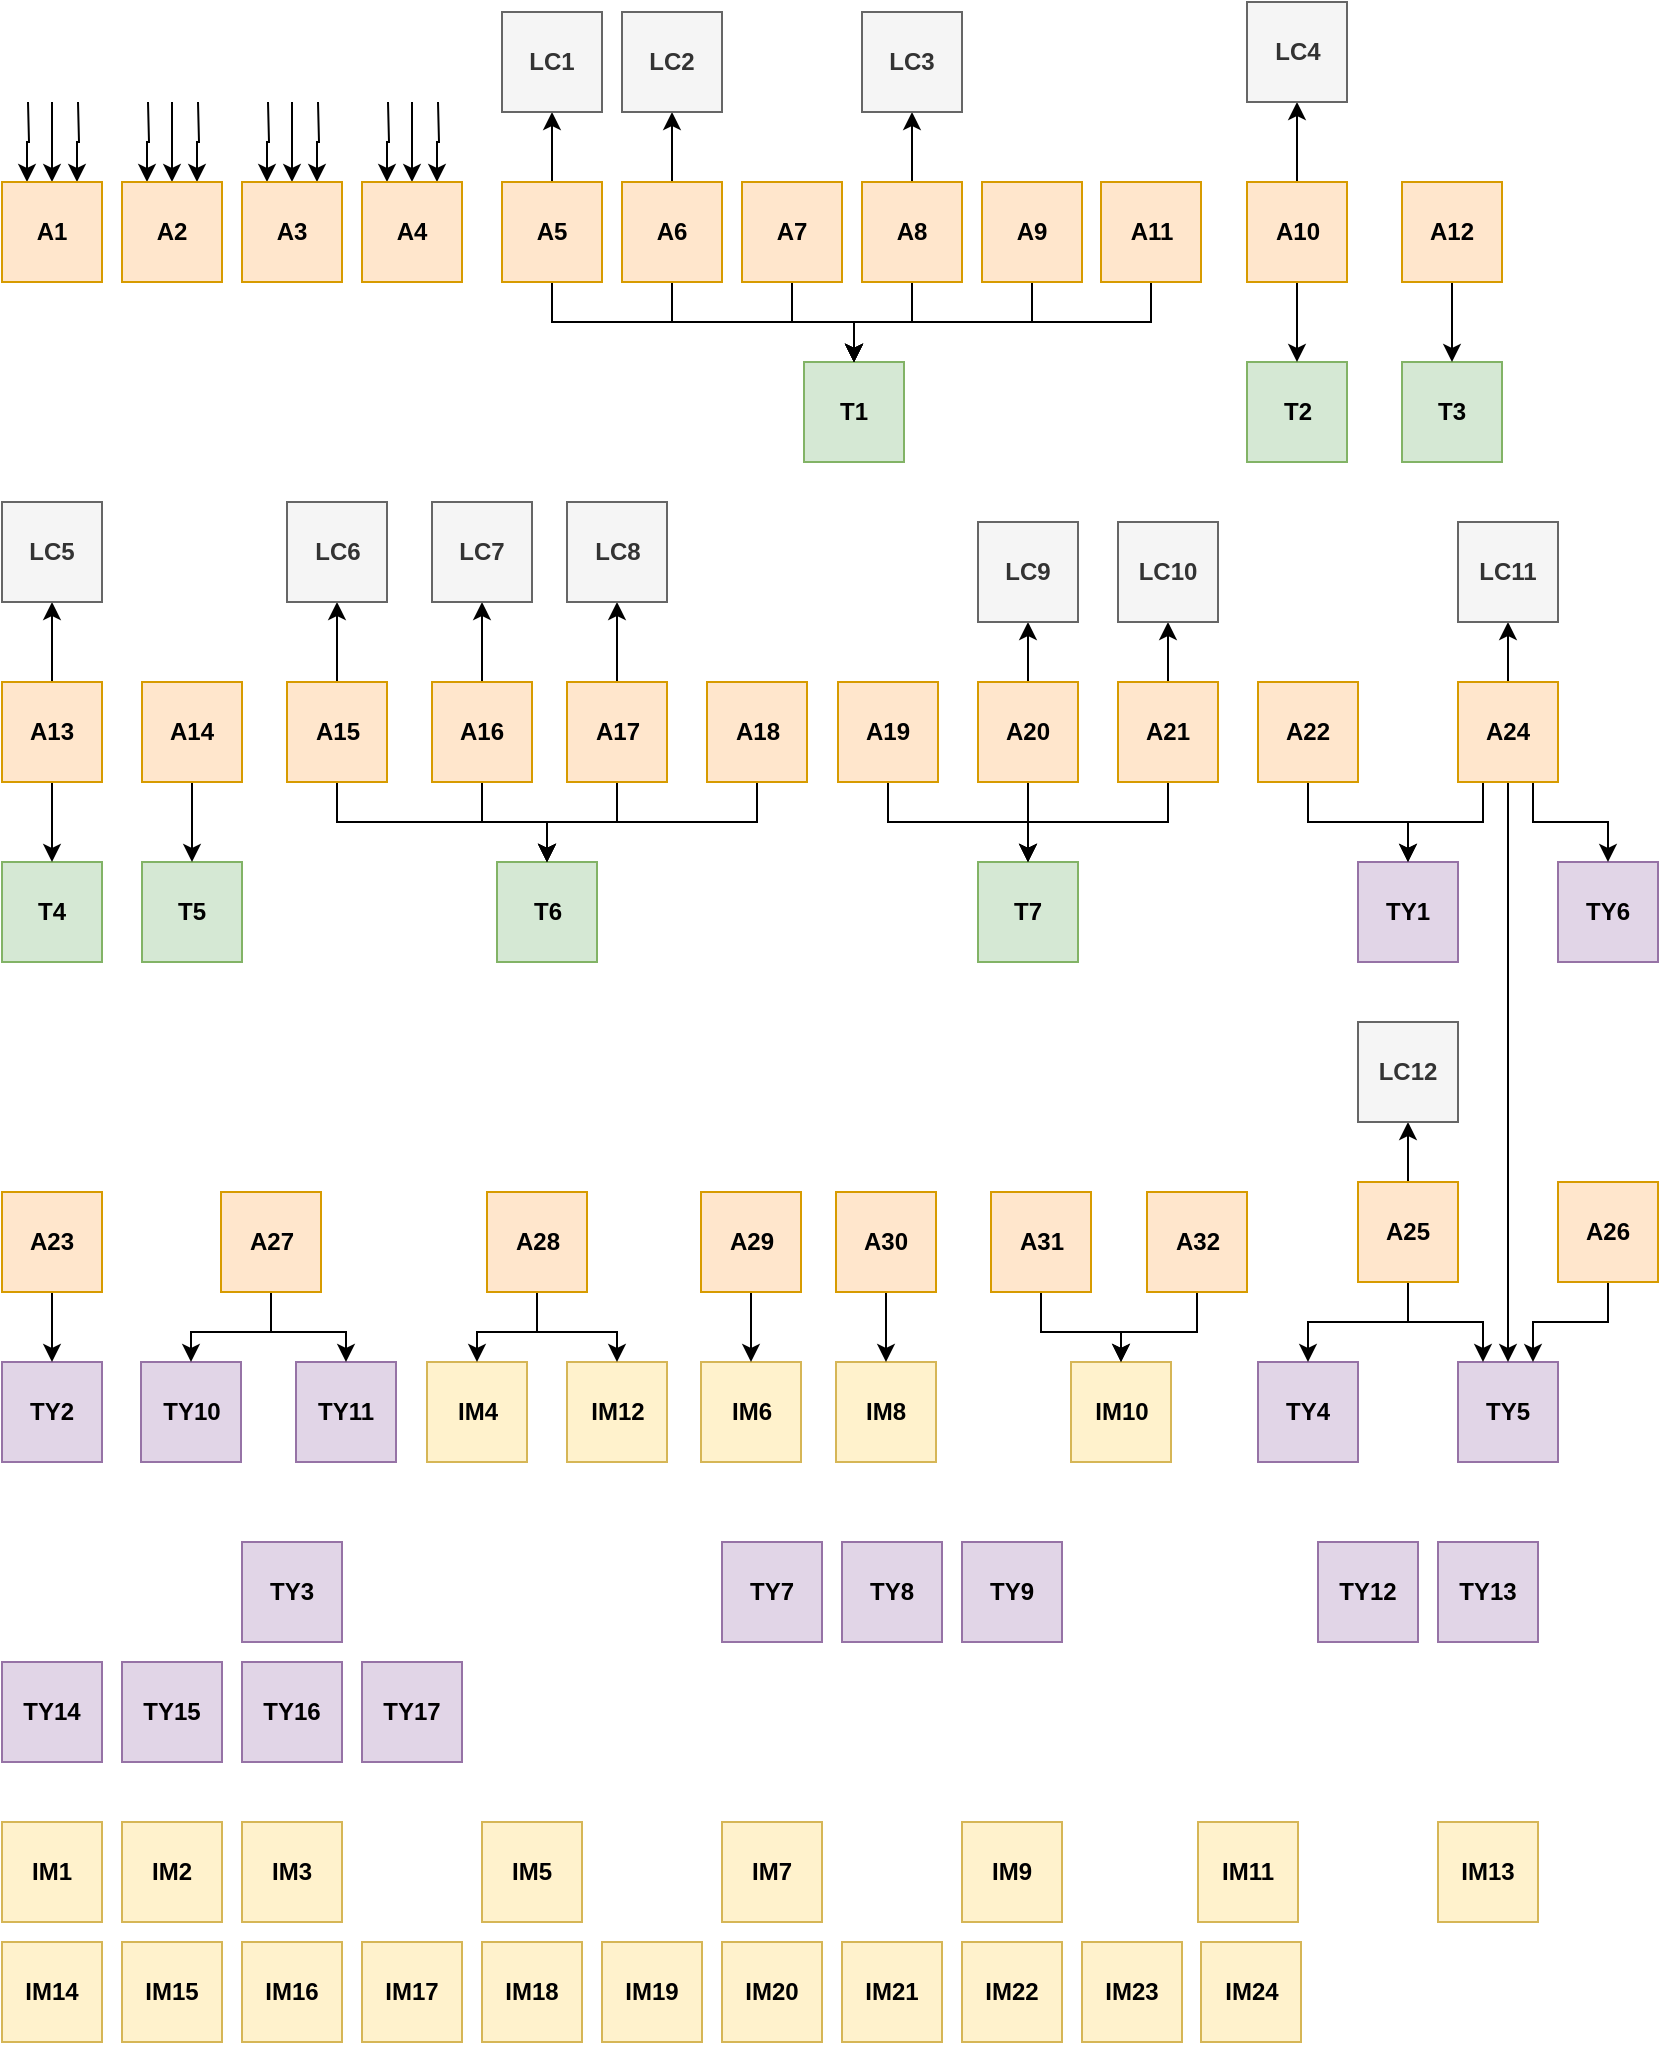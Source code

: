 <mxfile version="21.1.2" type="device">
  <diagram id="5urPLMQb_V5D_lJRH4lH" name="Page-1">
    <mxGraphModel dx="2074" dy="1274" grid="1" gridSize="10" guides="1" tooltips="1" connect="1" arrows="1" fold="1" page="1" pageScale="1" pageWidth="850" pageHeight="1100" math="0" shadow="0">
      <root>
        <mxCell id="0" />
        <mxCell id="1" parent="0" />
        <mxCell id="iH-Qjy_dWgZsUewNH3ee-1" value="&lt;b&gt;TY13&lt;/b&gt;" style="whiteSpace=wrap;html=1;aspect=fixed;fillColor=#e1d5e7;strokeColor=#9673a6;" parent="1" vertex="1">
          <mxGeometry x="728" y="780" width="50" height="50" as="geometry" />
        </mxCell>
        <mxCell id="iH-Qjy_dWgZsUewNH3ee-2" value="&lt;b&gt;TY12&lt;/b&gt;" style="whiteSpace=wrap;html=1;aspect=fixed;fillColor=#e1d5e7;strokeColor=#9673a6;" parent="1" vertex="1">
          <mxGeometry x="668" y="780" width="50" height="50" as="geometry" />
        </mxCell>
        <mxCell id="iH-Qjy_dWgZsUewNH3ee-3" value="&lt;b&gt;TY11&lt;/b&gt;" style="whiteSpace=wrap;html=1;aspect=fixed;fillColor=#e1d5e7;strokeColor=#9673a6;" parent="1" vertex="1">
          <mxGeometry x="157" y="690" width="50" height="50" as="geometry" />
        </mxCell>
        <mxCell id="iH-Qjy_dWgZsUewNH3ee-4" value="&lt;b&gt;TY10&lt;/b&gt;" style="whiteSpace=wrap;html=1;aspect=fixed;fillColor=#e1d5e7;strokeColor=#9673a6;" parent="1" vertex="1">
          <mxGeometry x="79.5" y="690" width="50" height="50" as="geometry" />
        </mxCell>
        <mxCell id="iH-Qjy_dWgZsUewNH3ee-5" value="&lt;b&gt;TY9&lt;/b&gt;" style="whiteSpace=wrap;html=1;aspect=fixed;fillColor=#e1d5e7;strokeColor=#9673a6;" parent="1" vertex="1">
          <mxGeometry x="490" y="780" width="50" height="50" as="geometry" />
        </mxCell>
        <mxCell id="iH-Qjy_dWgZsUewNH3ee-6" value="&lt;b&gt;TY8&lt;/b&gt;" style="whiteSpace=wrap;html=1;aspect=fixed;fillColor=#e1d5e7;strokeColor=#9673a6;" parent="1" vertex="1">
          <mxGeometry x="430" y="780" width="50" height="50" as="geometry" />
        </mxCell>
        <mxCell id="iH-Qjy_dWgZsUewNH3ee-7" value="&lt;b&gt;TY7&lt;/b&gt;" style="whiteSpace=wrap;html=1;aspect=fixed;fillColor=#e1d5e7;strokeColor=#9673a6;" parent="1" vertex="1">
          <mxGeometry x="370" y="780" width="50" height="50" as="geometry" />
        </mxCell>
        <mxCell id="iH-Qjy_dWgZsUewNH3ee-8" value="&lt;b&gt;TY6&lt;/b&gt;" style="whiteSpace=wrap;html=1;aspect=fixed;fillColor=#e1d5e7;strokeColor=#9673a6;" parent="1" vertex="1">
          <mxGeometry x="788" y="440" width="50" height="50" as="geometry" />
        </mxCell>
        <mxCell id="iH-Qjy_dWgZsUewNH3ee-9" value="&lt;b&gt;TY5&lt;/b&gt;" style="whiteSpace=wrap;html=1;aspect=fixed;fillColor=#e1d5e7;strokeColor=#9673a6;" parent="1" vertex="1">
          <mxGeometry x="738" y="690" width="50" height="50" as="geometry" />
        </mxCell>
        <mxCell id="iH-Qjy_dWgZsUewNH3ee-10" value="&lt;b&gt;TY4&lt;/b&gt;" style="whiteSpace=wrap;html=1;aspect=fixed;fillColor=#e1d5e7;strokeColor=#9673a6;" parent="1" vertex="1">
          <mxGeometry x="638" y="690" width="50" height="50" as="geometry" />
        </mxCell>
        <mxCell id="iH-Qjy_dWgZsUewNH3ee-11" value="&lt;b&gt;TY3&lt;/b&gt;" style="whiteSpace=wrap;html=1;aspect=fixed;fillColor=#e1d5e7;strokeColor=#9673a6;" parent="1" vertex="1">
          <mxGeometry x="130" y="780" width="50" height="50" as="geometry" />
        </mxCell>
        <mxCell id="iH-Qjy_dWgZsUewNH3ee-12" value="&lt;b&gt;TY2&lt;/b&gt;" style="whiteSpace=wrap;html=1;aspect=fixed;fillColor=#e1d5e7;strokeColor=#9673a6;" parent="1" vertex="1">
          <mxGeometry x="10" y="690" width="50" height="50" as="geometry" />
        </mxCell>
        <mxCell id="iH-Qjy_dWgZsUewNH3ee-13" value="&lt;b&gt;TY1&lt;/b&gt;" style="whiteSpace=wrap;html=1;aspect=fixed;fillColor=#e1d5e7;strokeColor=#9673a6;" parent="1" vertex="1">
          <mxGeometry x="688" y="440" width="50" height="50" as="geometry" />
        </mxCell>
        <mxCell id="ObGAdsP4N7KiZt7P1WI1-11" value="&lt;b&gt;TY17&lt;/b&gt;" style="whiteSpace=wrap;html=1;aspect=fixed;fillColor=#e1d5e7;strokeColor=#9673a6;" parent="1" vertex="1">
          <mxGeometry x="190" y="840" width="50" height="50" as="geometry" />
        </mxCell>
        <mxCell id="ObGAdsP4N7KiZt7P1WI1-12" value="&lt;b&gt;TY16&lt;/b&gt;" style="whiteSpace=wrap;html=1;aspect=fixed;fillColor=#e1d5e7;strokeColor=#9673a6;" parent="1" vertex="1">
          <mxGeometry x="130" y="840" width="50" height="50" as="geometry" />
        </mxCell>
        <mxCell id="ObGAdsP4N7KiZt7P1WI1-13" value="&lt;b&gt;TY15&lt;/b&gt;" style="whiteSpace=wrap;html=1;aspect=fixed;fillColor=#e1d5e7;strokeColor=#9673a6;" parent="1" vertex="1">
          <mxGeometry x="70" y="840" width="50" height="50" as="geometry" />
        </mxCell>
        <mxCell id="ObGAdsP4N7KiZt7P1WI1-14" value="&lt;b&gt;TY14&lt;/b&gt;" style="whiteSpace=wrap;html=1;aspect=fixed;fillColor=#e1d5e7;strokeColor=#9673a6;" parent="1" vertex="1">
          <mxGeometry x="10" y="840" width="50" height="50" as="geometry" />
        </mxCell>
        <mxCell id="ObGAdsP4N7KiZt7P1WI1-15" value="T1" style="rounded=0;whiteSpace=wrap;html=1;fontStyle=1;fillColor=#d5e8d4;strokeColor=#82b366;" parent="1" vertex="1">
          <mxGeometry x="411" y="190" width="50" height="50" as="geometry" />
        </mxCell>
        <mxCell id="ObGAdsP4N7KiZt7P1WI1-16" value="T2" style="rounded=0;whiteSpace=wrap;html=1;fontStyle=1;fillColor=#d5e8d4;strokeColor=#82b366;" parent="1" vertex="1">
          <mxGeometry x="632.5" y="190" width="50" height="50" as="geometry" />
        </mxCell>
        <mxCell id="ObGAdsP4N7KiZt7P1WI1-17" value="T3" style="rounded=0;whiteSpace=wrap;html=1;fontStyle=1;fillColor=#d5e8d4;strokeColor=#82b366;" parent="1" vertex="1">
          <mxGeometry x="710" y="190" width="50" height="50" as="geometry" />
        </mxCell>
        <mxCell id="ObGAdsP4N7KiZt7P1WI1-18" value="T4" style="rounded=0;whiteSpace=wrap;html=1;fontStyle=1;fillColor=#d5e8d4;strokeColor=#82b366;" parent="1" vertex="1">
          <mxGeometry x="10" y="440" width="50" height="50" as="geometry" />
        </mxCell>
        <mxCell id="ObGAdsP4N7KiZt7P1WI1-19" value="T5" style="rounded=0;whiteSpace=wrap;html=1;fontStyle=1;fillColor=#d5e8d4;strokeColor=#82b366;" parent="1" vertex="1">
          <mxGeometry x="80" y="440" width="50" height="50" as="geometry" />
        </mxCell>
        <mxCell id="ObGAdsP4N7KiZt7P1WI1-20" value="T7" style="rounded=0;whiteSpace=wrap;html=1;fontStyle=1;fillColor=#d5e8d4;strokeColor=#82b366;" parent="1" vertex="1">
          <mxGeometry x="498" y="440" width="50" height="50" as="geometry" />
        </mxCell>
        <mxCell id="ObGAdsP4N7KiZt7P1WI1-21" value="T6" style="rounded=0;whiteSpace=wrap;html=1;fontStyle=1;fillColor=#d5e8d4;strokeColor=#82b366;" parent="1" vertex="1">
          <mxGeometry x="257.5" y="440" width="50" height="50" as="geometry" />
        </mxCell>
        <mxCell id="ObGAdsP4N7KiZt7P1WI1-84" style="edgeStyle=orthogonalEdgeStyle;rounded=0;orthogonalLoop=1;jettySize=auto;html=1;exitX=0.25;exitY=0;exitDx=0;exitDy=0;endArrow=none;endFill=0;startArrow=classic;startFill=1;" parent="1" source="ObGAdsP4N7KiZt7P1WI1-22" edge="1">
          <mxGeometry relative="1" as="geometry">
            <mxPoint x="23" y="60" as="targetPoint" />
          </mxGeometry>
        </mxCell>
        <mxCell id="ObGAdsP4N7KiZt7P1WI1-85" style="edgeStyle=orthogonalEdgeStyle;rounded=0;orthogonalLoop=1;jettySize=auto;html=1;exitX=0.5;exitY=0;exitDx=0;exitDy=0;endArrow=none;endFill=0;startArrow=classic;startFill=1;" parent="1" source="ObGAdsP4N7KiZt7P1WI1-22" edge="1">
          <mxGeometry relative="1" as="geometry">
            <mxPoint x="35" y="60" as="targetPoint" />
          </mxGeometry>
        </mxCell>
        <mxCell id="ObGAdsP4N7KiZt7P1WI1-86" style="edgeStyle=orthogonalEdgeStyle;rounded=0;orthogonalLoop=1;jettySize=auto;html=1;exitX=0.75;exitY=0;exitDx=0;exitDy=0;endArrow=none;endFill=0;startArrow=classic;startFill=1;" parent="1" source="ObGAdsP4N7KiZt7P1WI1-22" edge="1">
          <mxGeometry relative="1" as="geometry">
            <mxPoint x="48" y="60" as="targetPoint" />
          </mxGeometry>
        </mxCell>
        <mxCell id="ObGAdsP4N7KiZt7P1WI1-22" value="A1" style="rounded=0;whiteSpace=wrap;html=1;fontStyle=1;fillColor=#ffe6cc;strokeColor=#d79b00;" parent="1" vertex="1">
          <mxGeometry x="10" y="100" width="50" height="50" as="geometry" />
        </mxCell>
        <mxCell id="ObGAdsP4N7KiZt7P1WI1-87" style="edgeStyle=orthogonalEdgeStyle;rounded=0;orthogonalLoop=1;jettySize=auto;html=1;exitX=0.25;exitY=0;exitDx=0;exitDy=0;startArrow=classic;startFill=1;endArrow=none;endFill=0;" parent="1" source="ObGAdsP4N7KiZt7P1WI1-23" edge="1">
          <mxGeometry relative="1" as="geometry">
            <mxPoint x="83" y="60" as="targetPoint" />
          </mxGeometry>
        </mxCell>
        <mxCell id="ObGAdsP4N7KiZt7P1WI1-88" style="edgeStyle=orthogonalEdgeStyle;rounded=0;orthogonalLoop=1;jettySize=auto;html=1;exitX=0.5;exitY=0;exitDx=0;exitDy=0;startArrow=classic;startFill=1;endArrow=none;endFill=0;" parent="1" source="ObGAdsP4N7KiZt7P1WI1-23" edge="1">
          <mxGeometry relative="1" as="geometry">
            <mxPoint x="95" y="60" as="targetPoint" />
          </mxGeometry>
        </mxCell>
        <mxCell id="ObGAdsP4N7KiZt7P1WI1-89" style="edgeStyle=orthogonalEdgeStyle;rounded=0;orthogonalLoop=1;jettySize=auto;html=1;exitX=0.75;exitY=0;exitDx=0;exitDy=0;startArrow=classic;startFill=1;endArrow=none;endFill=0;" parent="1" source="ObGAdsP4N7KiZt7P1WI1-23" edge="1">
          <mxGeometry relative="1" as="geometry">
            <mxPoint x="108" y="60" as="targetPoint" />
          </mxGeometry>
        </mxCell>
        <mxCell id="ObGAdsP4N7KiZt7P1WI1-23" value="A2" style="rounded=0;whiteSpace=wrap;html=1;fontStyle=1;fillColor=#ffe6cc;strokeColor=#d79b00;" parent="1" vertex="1">
          <mxGeometry x="70" y="100" width="50" height="50" as="geometry" />
        </mxCell>
        <mxCell id="ObGAdsP4N7KiZt7P1WI1-90" style="edgeStyle=orthogonalEdgeStyle;rounded=0;orthogonalLoop=1;jettySize=auto;html=1;exitX=0.25;exitY=0;exitDx=0;exitDy=0;startArrow=classic;startFill=1;endArrow=none;endFill=0;" parent="1" source="ObGAdsP4N7KiZt7P1WI1-24" edge="1">
          <mxGeometry relative="1" as="geometry">
            <mxPoint x="143" y="60" as="targetPoint" />
          </mxGeometry>
        </mxCell>
        <mxCell id="ObGAdsP4N7KiZt7P1WI1-91" style="edgeStyle=orthogonalEdgeStyle;rounded=0;orthogonalLoop=1;jettySize=auto;html=1;exitX=0.5;exitY=0;exitDx=0;exitDy=0;startArrow=classic;startFill=1;endArrow=none;endFill=0;" parent="1" source="ObGAdsP4N7KiZt7P1WI1-24" edge="1">
          <mxGeometry relative="1" as="geometry">
            <mxPoint x="155" y="60" as="targetPoint" />
          </mxGeometry>
        </mxCell>
        <mxCell id="ObGAdsP4N7KiZt7P1WI1-92" style="edgeStyle=orthogonalEdgeStyle;rounded=0;orthogonalLoop=1;jettySize=auto;html=1;exitX=0.75;exitY=0;exitDx=0;exitDy=0;startArrow=classic;startFill=1;endArrow=none;endFill=0;" parent="1" source="ObGAdsP4N7KiZt7P1WI1-24" edge="1">
          <mxGeometry relative="1" as="geometry">
            <mxPoint x="168" y="60" as="targetPoint" />
          </mxGeometry>
        </mxCell>
        <mxCell id="ObGAdsP4N7KiZt7P1WI1-24" value="A3" style="rounded=0;whiteSpace=wrap;html=1;fontStyle=1;fillColor=#ffe6cc;strokeColor=#d79b00;" parent="1" vertex="1">
          <mxGeometry x="130" y="100" width="50" height="50" as="geometry" />
        </mxCell>
        <mxCell id="ObGAdsP4N7KiZt7P1WI1-93" style="edgeStyle=orthogonalEdgeStyle;rounded=0;orthogonalLoop=1;jettySize=auto;html=1;exitX=0.25;exitY=0;exitDx=0;exitDy=0;startArrow=classic;startFill=1;endArrow=none;endFill=0;" parent="1" source="ObGAdsP4N7KiZt7P1WI1-25" edge="1">
          <mxGeometry relative="1" as="geometry">
            <mxPoint x="203" y="60" as="targetPoint" />
          </mxGeometry>
        </mxCell>
        <mxCell id="ObGAdsP4N7KiZt7P1WI1-94" style="edgeStyle=orthogonalEdgeStyle;rounded=0;orthogonalLoop=1;jettySize=auto;html=1;exitX=0.5;exitY=0;exitDx=0;exitDy=0;startArrow=classic;startFill=1;endArrow=none;endFill=0;" parent="1" source="ObGAdsP4N7KiZt7P1WI1-25" edge="1">
          <mxGeometry relative="1" as="geometry">
            <mxPoint x="215" y="60" as="targetPoint" />
          </mxGeometry>
        </mxCell>
        <mxCell id="ObGAdsP4N7KiZt7P1WI1-95" style="edgeStyle=orthogonalEdgeStyle;rounded=0;orthogonalLoop=1;jettySize=auto;html=1;exitX=0.75;exitY=0;exitDx=0;exitDy=0;startArrow=classic;startFill=1;endArrow=none;endFill=0;" parent="1" source="ObGAdsP4N7KiZt7P1WI1-25" edge="1">
          <mxGeometry relative="1" as="geometry">
            <mxPoint x="228" y="60" as="targetPoint" />
          </mxGeometry>
        </mxCell>
        <mxCell id="ObGAdsP4N7KiZt7P1WI1-25" value="A4" style="rounded=0;whiteSpace=wrap;html=1;fontStyle=1;fillColor=#ffe6cc;strokeColor=#d79b00;" parent="1" vertex="1">
          <mxGeometry x="190" y="100" width="50" height="50" as="geometry" />
        </mxCell>
        <mxCell id="ObGAdsP4N7KiZt7P1WI1-96" style="edgeStyle=orthogonalEdgeStyle;rounded=0;orthogonalLoop=1;jettySize=auto;html=1;exitX=0.5;exitY=0;exitDx=0;exitDy=0;entryX=0.5;entryY=1;entryDx=0;entryDy=0;startArrow=none;startFill=0;endArrow=classic;endFill=1;" parent="1" source="ObGAdsP4N7KiZt7P1WI1-26" target="ObGAdsP4N7KiZt7P1WI1-51" edge="1">
          <mxGeometry relative="1" as="geometry" />
        </mxCell>
        <mxCell id="ObGAdsP4N7KiZt7P1WI1-97" style="edgeStyle=orthogonalEdgeStyle;rounded=0;orthogonalLoop=1;jettySize=auto;html=1;exitX=0.5;exitY=1;exitDx=0;exitDy=0;entryX=0.5;entryY=0;entryDx=0;entryDy=0;startArrow=none;startFill=0;endArrow=classic;endFill=1;" parent="1" source="ObGAdsP4N7KiZt7P1WI1-26" target="ObGAdsP4N7KiZt7P1WI1-15" edge="1">
          <mxGeometry relative="1" as="geometry" />
        </mxCell>
        <mxCell id="ObGAdsP4N7KiZt7P1WI1-26" value="A5" style="rounded=0;whiteSpace=wrap;html=1;fontStyle=1;fillColor=#ffe6cc;strokeColor=#d79b00;" parent="1" vertex="1">
          <mxGeometry x="260" y="100" width="50" height="50" as="geometry" />
        </mxCell>
        <mxCell id="ObGAdsP4N7KiZt7P1WI1-98" style="edgeStyle=orthogonalEdgeStyle;rounded=0;orthogonalLoop=1;jettySize=auto;html=1;exitX=0.5;exitY=1;exitDx=0;exitDy=0;entryX=0.5;entryY=0;entryDx=0;entryDy=0;startArrow=none;startFill=0;endArrow=classic;endFill=1;" parent="1" source="ObGAdsP4N7KiZt7P1WI1-27" target="ObGAdsP4N7KiZt7P1WI1-15" edge="1">
          <mxGeometry relative="1" as="geometry" />
        </mxCell>
        <mxCell id="ObGAdsP4N7KiZt7P1WI1-99" style="edgeStyle=orthogonalEdgeStyle;rounded=0;orthogonalLoop=1;jettySize=auto;html=1;exitX=0.5;exitY=0;exitDx=0;exitDy=0;entryX=0.5;entryY=1;entryDx=0;entryDy=0;startArrow=none;startFill=0;endArrow=classic;endFill=1;" parent="1" source="ObGAdsP4N7KiZt7P1WI1-27" target="ObGAdsP4N7KiZt7P1WI1-52" edge="1">
          <mxGeometry relative="1" as="geometry" />
        </mxCell>
        <mxCell id="ObGAdsP4N7KiZt7P1WI1-27" value="A6" style="rounded=0;whiteSpace=wrap;html=1;fontStyle=1;fillColor=#ffe6cc;strokeColor=#d79b00;" parent="1" vertex="1">
          <mxGeometry x="320" y="100" width="50" height="50" as="geometry" />
        </mxCell>
        <mxCell id="ObGAdsP4N7KiZt7P1WI1-100" style="edgeStyle=orthogonalEdgeStyle;rounded=0;orthogonalLoop=1;jettySize=auto;html=1;exitX=0.5;exitY=1;exitDx=0;exitDy=0;entryX=0.5;entryY=0;entryDx=0;entryDy=0;startArrow=none;startFill=0;endArrow=classic;endFill=1;" parent="1" source="ObGAdsP4N7KiZt7P1WI1-28" target="ObGAdsP4N7KiZt7P1WI1-15" edge="1">
          <mxGeometry relative="1" as="geometry" />
        </mxCell>
        <mxCell id="ObGAdsP4N7KiZt7P1WI1-28" value="A7" style="rounded=0;whiteSpace=wrap;html=1;fontStyle=1;fillColor=#ffe6cc;strokeColor=#d79b00;" parent="1" vertex="1">
          <mxGeometry x="380" y="100" width="50" height="50" as="geometry" />
        </mxCell>
        <mxCell id="ObGAdsP4N7KiZt7P1WI1-101" style="edgeStyle=orthogonalEdgeStyle;rounded=0;orthogonalLoop=1;jettySize=auto;html=1;exitX=0.5;exitY=1;exitDx=0;exitDy=0;entryX=0.5;entryY=0;entryDx=0;entryDy=0;startArrow=none;startFill=0;endArrow=classic;endFill=1;" parent="1" source="ObGAdsP4N7KiZt7P1WI1-29" target="ObGAdsP4N7KiZt7P1WI1-15" edge="1">
          <mxGeometry relative="1" as="geometry" />
        </mxCell>
        <mxCell id="ObGAdsP4N7KiZt7P1WI1-102" value="" style="edgeStyle=orthogonalEdgeStyle;rounded=0;orthogonalLoop=1;jettySize=auto;html=1;startArrow=none;startFill=0;endArrow=classic;endFill=1;" parent="1" source="ObGAdsP4N7KiZt7P1WI1-29" target="ObGAdsP4N7KiZt7P1WI1-53" edge="1">
          <mxGeometry relative="1" as="geometry" />
        </mxCell>
        <mxCell id="ObGAdsP4N7KiZt7P1WI1-29" value="A8" style="rounded=0;whiteSpace=wrap;html=1;fontStyle=1;fillColor=#ffe6cc;strokeColor=#d79b00;" parent="1" vertex="1">
          <mxGeometry x="440" y="100" width="50" height="50" as="geometry" />
        </mxCell>
        <mxCell id="ObGAdsP4N7KiZt7P1WI1-103" style="edgeStyle=orthogonalEdgeStyle;rounded=0;orthogonalLoop=1;jettySize=auto;html=1;exitX=0.5;exitY=1;exitDx=0;exitDy=0;entryX=0.5;entryY=0;entryDx=0;entryDy=0;startArrow=none;startFill=0;endArrow=classic;endFill=1;" parent="1" source="ObGAdsP4N7KiZt7P1WI1-30" target="ObGAdsP4N7KiZt7P1WI1-15" edge="1">
          <mxGeometry relative="1" as="geometry" />
        </mxCell>
        <mxCell id="ObGAdsP4N7KiZt7P1WI1-30" value="A9" style="rounded=0;whiteSpace=wrap;html=1;fontStyle=1;fillColor=#ffe6cc;strokeColor=#d79b00;" parent="1" vertex="1">
          <mxGeometry x="500" y="100" width="50" height="50" as="geometry" />
        </mxCell>
        <mxCell id="ObGAdsP4N7KiZt7P1WI1-104" value="" style="edgeStyle=orthogonalEdgeStyle;rounded=0;orthogonalLoop=1;jettySize=auto;html=1;startArrow=none;startFill=0;endArrow=classic;endFill=1;" parent="1" source="ObGAdsP4N7KiZt7P1WI1-31" target="ObGAdsP4N7KiZt7P1WI1-16" edge="1">
          <mxGeometry relative="1" as="geometry" />
        </mxCell>
        <mxCell id="ObGAdsP4N7KiZt7P1WI1-105" value="" style="edgeStyle=orthogonalEdgeStyle;rounded=0;orthogonalLoop=1;jettySize=auto;html=1;startArrow=none;startFill=0;endArrow=classic;endFill=1;" parent="1" source="ObGAdsP4N7KiZt7P1WI1-31" target="ObGAdsP4N7KiZt7P1WI1-54" edge="1">
          <mxGeometry relative="1" as="geometry" />
        </mxCell>
        <mxCell id="ObGAdsP4N7KiZt7P1WI1-31" value="A10" style="rounded=0;whiteSpace=wrap;html=1;fontStyle=1;fillColor=#ffe6cc;strokeColor=#d79b00;" parent="1" vertex="1">
          <mxGeometry x="632.5" y="100" width="50" height="50" as="geometry" />
        </mxCell>
        <mxCell id="M5td19MHotdYiMGYQyEI-6" style="edgeStyle=orthogonalEdgeStyle;rounded=0;orthogonalLoop=1;jettySize=auto;html=1;exitX=0.5;exitY=1;exitDx=0;exitDy=0;entryX=0.5;entryY=0;entryDx=0;entryDy=0;" parent="1" source="ObGAdsP4N7KiZt7P1WI1-32" target="ObGAdsP4N7KiZt7P1WI1-15" edge="1">
          <mxGeometry relative="1" as="geometry" />
        </mxCell>
        <mxCell id="ObGAdsP4N7KiZt7P1WI1-32" value="A11" style="rounded=0;whiteSpace=wrap;html=1;fontStyle=1;fillColor=#ffe6cc;strokeColor=#d79b00;" parent="1" vertex="1">
          <mxGeometry x="559.5" y="100" width="50" height="50" as="geometry" />
        </mxCell>
        <mxCell id="ObGAdsP4N7KiZt7P1WI1-109" value="" style="edgeStyle=orthogonalEdgeStyle;rounded=0;orthogonalLoop=1;jettySize=auto;html=1;startArrow=none;startFill=0;endArrow=classic;endFill=1;" parent="1" source="ObGAdsP4N7KiZt7P1WI1-33" target="ObGAdsP4N7KiZt7P1WI1-17" edge="1">
          <mxGeometry relative="1" as="geometry" />
        </mxCell>
        <mxCell id="ObGAdsP4N7KiZt7P1WI1-33" value="A12" style="rounded=0;whiteSpace=wrap;html=1;fontStyle=1;fillColor=#ffe6cc;strokeColor=#d79b00;" parent="1" vertex="1">
          <mxGeometry x="710" y="100" width="50" height="50" as="geometry" />
        </mxCell>
        <mxCell id="ObGAdsP4N7KiZt7P1WI1-110" value="" style="edgeStyle=orthogonalEdgeStyle;rounded=0;orthogonalLoop=1;jettySize=auto;html=1;startArrow=none;startFill=0;endArrow=classic;endFill=1;" parent="1" source="ObGAdsP4N7KiZt7P1WI1-34" target="ObGAdsP4N7KiZt7P1WI1-56" edge="1">
          <mxGeometry relative="1" as="geometry" />
        </mxCell>
        <mxCell id="ObGAdsP4N7KiZt7P1WI1-111" value="" style="edgeStyle=orthogonalEdgeStyle;rounded=0;orthogonalLoop=1;jettySize=auto;html=1;startArrow=none;startFill=0;endArrow=classic;endFill=1;" parent="1" source="ObGAdsP4N7KiZt7P1WI1-34" target="ObGAdsP4N7KiZt7P1WI1-18" edge="1">
          <mxGeometry relative="1" as="geometry" />
        </mxCell>
        <mxCell id="ObGAdsP4N7KiZt7P1WI1-34" value="A13" style="rounded=0;whiteSpace=wrap;html=1;fontStyle=1;fillColor=#ffe6cc;strokeColor=#d79b00;" parent="1" vertex="1">
          <mxGeometry x="10" y="350" width="50" height="50" as="geometry" />
        </mxCell>
        <mxCell id="ObGAdsP4N7KiZt7P1WI1-112" value="" style="edgeStyle=orthogonalEdgeStyle;rounded=0;orthogonalLoop=1;jettySize=auto;html=1;startArrow=none;startFill=0;endArrow=classic;endFill=1;" parent="1" source="ObGAdsP4N7KiZt7P1WI1-35" target="ObGAdsP4N7KiZt7P1WI1-19" edge="1">
          <mxGeometry relative="1" as="geometry" />
        </mxCell>
        <mxCell id="ObGAdsP4N7KiZt7P1WI1-35" value="A14" style="rounded=0;whiteSpace=wrap;html=1;fontStyle=1;fillColor=#ffe6cc;strokeColor=#d79b00;" parent="1" vertex="1">
          <mxGeometry x="80" y="350" width="50" height="50" as="geometry" />
        </mxCell>
        <mxCell id="ObGAdsP4N7KiZt7P1WI1-113" value="" style="edgeStyle=orthogonalEdgeStyle;rounded=0;orthogonalLoop=1;jettySize=auto;html=1;startArrow=none;startFill=0;endArrow=classic;endFill=1;" parent="1" source="ObGAdsP4N7KiZt7P1WI1-36" target="ObGAdsP4N7KiZt7P1WI1-57" edge="1">
          <mxGeometry relative="1" as="geometry" />
        </mxCell>
        <mxCell id="ObGAdsP4N7KiZt7P1WI1-114" value="" style="edgeStyle=orthogonalEdgeStyle;rounded=0;orthogonalLoop=1;jettySize=auto;html=1;startArrow=none;startFill=0;endArrow=classic;endFill=1;exitX=0.5;exitY=1;exitDx=0;exitDy=0;" parent="1" source="ObGAdsP4N7KiZt7P1WI1-36" target="ObGAdsP4N7KiZt7P1WI1-21" edge="1">
          <mxGeometry relative="1" as="geometry" />
        </mxCell>
        <mxCell id="ObGAdsP4N7KiZt7P1WI1-36" value="A15" style="rounded=0;whiteSpace=wrap;html=1;fontStyle=1;fillColor=#ffe6cc;strokeColor=#d79b00;" parent="1" vertex="1">
          <mxGeometry x="152.5" y="350" width="50" height="50" as="geometry" />
        </mxCell>
        <mxCell id="ObGAdsP4N7KiZt7P1WI1-115" value="" style="edgeStyle=orthogonalEdgeStyle;rounded=0;orthogonalLoop=1;jettySize=auto;html=1;startArrow=none;startFill=0;endArrow=classic;endFill=1;" parent="1" source="ObGAdsP4N7KiZt7P1WI1-37" target="ObGAdsP4N7KiZt7P1WI1-58" edge="1">
          <mxGeometry relative="1" as="geometry" />
        </mxCell>
        <mxCell id="ObGAdsP4N7KiZt7P1WI1-118" value="" style="edgeStyle=orthogonalEdgeStyle;rounded=0;orthogonalLoop=1;jettySize=auto;html=1;startArrow=none;startFill=0;endArrow=classic;endFill=1;" parent="1" source="ObGAdsP4N7KiZt7P1WI1-37" target="ObGAdsP4N7KiZt7P1WI1-21" edge="1">
          <mxGeometry relative="1" as="geometry" />
        </mxCell>
        <mxCell id="ObGAdsP4N7KiZt7P1WI1-37" value="A16" style="rounded=0;whiteSpace=wrap;html=1;fontStyle=1;fillColor=#ffe6cc;strokeColor=#d79b00;" parent="1" vertex="1">
          <mxGeometry x="225" y="350" width="50" height="50" as="geometry" />
        </mxCell>
        <mxCell id="ObGAdsP4N7KiZt7P1WI1-116" value="" style="edgeStyle=orthogonalEdgeStyle;rounded=0;orthogonalLoop=1;jettySize=auto;html=1;startArrow=none;startFill=0;endArrow=classic;endFill=1;" parent="1" source="ObGAdsP4N7KiZt7P1WI1-38" target="ObGAdsP4N7KiZt7P1WI1-59" edge="1">
          <mxGeometry relative="1" as="geometry" />
        </mxCell>
        <mxCell id="ObGAdsP4N7KiZt7P1WI1-117" value="" style="edgeStyle=orthogonalEdgeStyle;rounded=0;orthogonalLoop=1;jettySize=auto;html=1;startArrow=none;startFill=0;endArrow=classic;endFill=1;entryX=0.5;entryY=0;entryDx=0;entryDy=0;exitX=0.5;exitY=1;exitDx=0;exitDy=0;" parent="1" source="ObGAdsP4N7KiZt7P1WI1-38" target="ObGAdsP4N7KiZt7P1WI1-21" edge="1">
          <mxGeometry relative="1" as="geometry" />
        </mxCell>
        <mxCell id="ObGAdsP4N7KiZt7P1WI1-38" value="A17" style="rounded=0;whiteSpace=wrap;html=1;fontStyle=1;fillColor=#ffe6cc;strokeColor=#d79b00;" parent="1" vertex="1">
          <mxGeometry x="292.5" y="350" width="50" height="50" as="geometry" />
        </mxCell>
        <mxCell id="ObGAdsP4N7KiZt7P1WI1-119" style="edgeStyle=orthogonalEdgeStyle;rounded=0;orthogonalLoop=1;jettySize=auto;html=1;exitX=0.5;exitY=1;exitDx=0;exitDy=0;entryX=0.5;entryY=0;entryDx=0;entryDy=0;startArrow=none;startFill=0;endArrow=classic;endFill=1;" parent="1" source="ObGAdsP4N7KiZt7P1WI1-39" target="ObGAdsP4N7KiZt7P1WI1-21" edge="1">
          <mxGeometry relative="1" as="geometry" />
        </mxCell>
        <mxCell id="ObGAdsP4N7KiZt7P1WI1-39" value="A18" style="rounded=0;whiteSpace=wrap;html=1;fontStyle=1;fillColor=#ffe6cc;strokeColor=#d79b00;" parent="1" vertex="1">
          <mxGeometry x="362.5" y="350" width="50" height="50" as="geometry" />
        </mxCell>
        <mxCell id="ObGAdsP4N7KiZt7P1WI1-120" value="" style="edgeStyle=orthogonalEdgeStyle;rounded=0;orthogonalLoop=1;jettySize=auto;html=1;startArrow=none;startFill=0;endArrow=classic;endFill=1;exitX=0.5;exitY=1;exitDx=0;exitDy=0;" parent="1" source="ObGAdsP4N7KiZt7P1WI1-40" target="ObGAdsP4N7KiZt7P1WI1-20" edge="1">
          <mxGeometry relative="1" as="geometry" />
        </mxCell>
        <mxCell id="ObGAdsP4N7KiZt7P1WI1-40" value="A19" style="rounded=0;whiteSpace=wrap;html=1;fontStyle=1;fillColor=#ffe6cc;strokeColor=#d79b00;" parent="1" vertex="1">
          <mxGeometry x="428" y="350" width="50" height="50" as="geometry" />
        </mxCell>
        <mxCell id="ObGAdsP4N7KiZt7P1WI1-121" style="edgeStyle=orthogonalEdgeStyle;rounded=0;orthogonalLoop=1;jettySize=auto;html=1;exitX=0.5;exitY=1;exitDx=0;exitDy=0;entryX=0.5;entryY=0;entryDx=0;entryDy=0;startArrow=none;startFill=0;endArrow=classic;endFill=1;" parent="1" source="ObGAdsP4N7KiZt7P1WI1-41" target="ObGAdsP4N7KiZt7P1WI1-20" edge="1">
          <mxGeometry relative="1" as="geometry" />
        </mxCell>
        <mxCell id="ObGAdsP4N7KiZt7P1WI1-122" value="" style="edgeStyle=orthogonalEdgeStyle;rounded=0;orthogonalLoop=1;jettySize=auto;html=1;startArrow=none;startFill=0;endArrow=classic;endFill=1;" parent="1" source="ObGAdsP4N7KiZt7P1WI1-41" target="ObGAdsP4N7KiZt7P1WI1-60" edge="1">
          <mxGeometry relative="1" as="geometry" />
        </mxCell>
        <mxCell id="ObGAdsP4N7KiZt7P1WI1-41" value="A20" style="rounded=0;whiteSpace=wrap;html=1;fontStyle=1;fillColor=#ffe6cc;strokeColor=#d79b00;" parent="1" vertex="1">
          <mxGeometry x="498" y="350" width="50" height="50" as="geometry" />
        </mxCell>
        <mxCell id="ObGAdsP4N7KiZt7P1WI1-123" value="" style="edgeStyle=orthogonalEdgeStyle;rounded=0;orthogonalLoop=1;jettySize=auto;html=1;startArrow=none;startFill=0;endArrow=classic;endFill=1;" parent="1" source="ObGAdsP4N7KiZt7P1WI1-42" target="ObGAdsP4N7KiZt7P1WI1-61" edge="1">
          <mxGeometry relative="1" as="geometry" />
        </mxCell>
        <mxCell id="ObGAdsP4N7KiZt7P1WI1-124" style="edgeStyle=orthogonalEdgeStyle;rounded=0;orthogonalLoop=1;jettySize=auto;html=1;exitX=0.5;exitY=1;exitDx=0;exitDy=0;entryX=0.5;entryY=0;entryDx=0;entryDy=0;startArrow=none;startFill=0;endArrow=classic;endFill=1;" parent="1" source="ObGAdsP4N7KiZt7P1WI1-42" target="ObGAdsP4N7KiZt7P1WI1-20" edge="1">
          <mxGeometry relative="1" as="geometry" />
        </mxCell>
        <mxCell id="ObGAdsP4N7KiZt7P1WI1-42" value="A21" style="rounded=0;whiteSpace=wrap;html=1;fontStyle=1;fillColor=#ffe6cc;strokeColor=#d79b00;" parent="1" vertex="1">
          <mxGeometry x="568" y="350" width="50" height="50" as="geometry" />
        </mxCell>
        <mxCell id="M5td19MHotdYiMGYQyEI-8" style="edgeStyle=orthogonalEdgeStyle;rounded=0;orthogonalLoop=1;jettySize=auto;html=1;exitX=0.5;exitY=1;exitDx=0;exitDy=0;entryX=0.5;entryY=0;entryDx=0;entryDy=0;" parent="1" source="ObGAdsP4N7KiZt7P1WI1-43" target="iH-Qjy_dWgZsUewNH3ee-13" edge="1">
          <mxGeometry relative="1" as="geometry" />
        </mxCell>
        <mxCell id="ObGAdsP4N7KiZt7P1WI1-43" value="A22" style="rounded=0;whiteSpace=wrap;html=1;fontStyle=1;fillColor=#ffe6cc;strokeColor=#d79b00;" parent="1" vertex="1">
          <mxGeometry x="638" y="350" width="50" height="50" as="geometry" />
        </mxCell>
        <mxCell id="ObGAdsP4N7KiZt7P1WI1-127" style="edgeStyle=orthogonalEdgeStyle;rounded=0;orthogonalLoop=1;jettySize=auto;html=1;exitX=0.5;exitY=1;exitDx=0;exitDy=0;entryX=0.5;entryY=0;entryDx=0;entryDy=0;startArrow=none;startFill=0;endArrow=classic;endFill=1;" parent="1" source="ObGAdsP4N7KiZt7P1WI1-44" target="iH-Qjy_dWgZsUewNH3ee-12" edge="1">
          <mxGeometry relative="1" as="geometry" />
        </mxCell>
        <mxCell id="ObGAdsP4N7KiZt7P1WI1-44" value="A23" style="rounded=0;whiteSpace=wrap;html=1;fontStyle=1;fillColor=#ffe6cc;strokeColor=#d79b00;" parent="1" vertex="1">
          <mxGeometry x="10" y="605" width="50" height="50" as="geometry" />
        </mxCell>
        <mxCell id="ObGAdsP4N7KiZt7P1WI1-130" value="" style="edgeStyle=orthogonalEdgeStyle;rounded=0;orthogonalLoop=1;jettySize=auto;html=1;startArrow=none;startFill=0;endArrow=classic;endFill=1;" parent="1" source="ObGAdsP4N7KiZt7P1WI1-45" target="ObGAdsP4N7KiZt7P1WI1-63" edge="1">
          <mxGeometry relative="1" as="geometry" />
        </mxCell>
        <mxCell id="M5td19MHotdYiMGYQyEI-7" style="edgeStyle=orthogonalEdgeStyle;rounded=0;orthogonalLoop=1;jettySize=auto;html=1;entryX=0.5;entryY=0;entryDx=0;entryDy=0;exitX=0.25;exitY=1;exitDx=0;exitDy=0;" parent="1" source="ObGAdsP4N7KiZt7P1WI1-45" target="iH-Qjy_dWgZsUewNH3ee-13" edge="1">
          <mxGeometry relative="1" as="geometry">
            <mxPoint x="745.5" y="420" as="targetPoint" />
          </mxGeometry>
        </mxCell>
        <mxCell id="M5td19MHotdYiMGYQyEI-10" style="edgeStyle=orthogonalEdgeStyle;rounded=0;orthogonalLoop=1;jettySize=auto;html=1;exitX=0.75;exitY=1;exitDx=0;exitDy=0;entryX=0.5;entryY=0;entryDx=0;entryDy=0;" parent="1" source="ObGAdsP4N7KiZt7P1WI1-45" target="iH-Qjy_dWgZsUewNH3ee-8" edge="1">
          <mxGeometry relative="1" as="geometry" />
        </mxCell>
        <mxCell id="3e-dTgeCSKUsHQ2tY7hK-1" style="edgeStyle=orthogonalEdgeStyle;rounded=0;orthogonalLoop=1;jettySize=auto;html=1;exitX=0.5;exitY=1;exitDx=0;exitDy=0;entryX=0.5;entryY=0;entryDx=0;entryDy=0;" edge="1" parent="1" source="ObGAdsP4N7KiZt7P1WI1-45" target="iH-Qjy_dWgZsUewNH3ee-9">
          <mxGeometry relative="1" as="geometry" />
        </mxCell>
        <mxCell id="ObGAdsP4N7KiZt7P1WI1-45" value="A24" style="rounded=0;whiteSpace=wrap;html=1;fontStyle=1;fillColor=#ffe6cc;strokeColor=#d79b00;" parent="1" vertex="1">
          <mxGeometry x="738" y="350" width="50" height="50" as="geometry" />
        </mxCell>
        <mxCell id="M5td19MHotdYiMGYQyEI-11" style="edgeStyle=orthogonalEdgeStyle;rounded=0;orthogonalLoop=1;jettySize=auto;html=1;exitX=0.5;exitY=1;exitDx=0;exitDy=0;entryX=0.5;entryY=0;entryDx=0;entryDy=0;" parent="1" source="ObGAdsP4N7KiZt7P1WI1-46" target="iH-Qjy_dWgZsUewNH3ee-10" edge="1">
          <mxGeometry relative="1" as="geometry" />
        </mxCell>
        <mxCell id="M5td19MHotdYiMGYQyEI-12" style="edgeStyle=orthogonalEdgeStyle;rounded=0;orthogonalLoop=1;jettySize=auto;html=1;exitX=0.5;exitY=1;exitDx=0;exitDy=0;entryX=0.25;entryY=0;entryDx=0;entryDy=0;" parent="1" source="ObGAdsP4N7KiZt7P1WI1-46" target="iH-Qjy_dWgZsUewNH3ee-9" edge="1">
          <mxGeometry relative="1" as="geometry" />
        </mxCell>
        <mxCell id="M5td19MHotdYiMGYQyEI-13" value="" style="edgeStyle=orthogonalEdgeStyle;rounded=0;orthogonalLoop=1;jettySize=auto;html=1;" parent="1" source="ObGAdsP4N7KiZt7P1WI1-46" target="ObGAdsP4N7KiZt7P1WI1-62" edge="1">
          <mxGeometry relative="1" as="geometry" />
        </mxCell>
        <mxCell id="ObGAdsP4N7KiZt7P1WI1-46" value="A25" style="rounded=0;whiteSpace=wrap;html=1;fontStyle=1;fillColor=#ffe6cc;strokeColor=#d79b00;" parent="1" vertex="1">
          <mxGeometry x="688" y="600" width="50" height="50" as="geometry" />
        </mxCell>
        <mxCell id="M5td19MHotdYiMGYQyEI-14" style="edgeStyle=orthogonalEdgeStyle;rounded=0;orthogonalLoop=1;jettySize=auto;html=1;exitX=0.5;exitY=1;exitDx=0;exitDy=0;entryX=0.75;entryY=0;entryDx=0;entryDy=0;" parent="1" source="ObGAdsP4N7KiZt7P1WI1-47" target="iH-Qjy_dWgZsUewNH3ee-9" edge="1">
          <mxGeometry relative="1" as="geometry" />
        </mxCell>
        <mxCell id="ObGAdsP4N7KiZt7P1WI1-47" value="A26" style="rounded=0;whiteSpace=wrap;html=1;fontStyle=1;fillColor=#ffe6cc;strokeColor=#d79b00;" parent="1" vertex="1">
          <mxGeometry x="788" y="600" width="50" height="50" as="geometry" />
        </mxCell>
        <mxCell id="M5td19MHotdYiMGYQyEI-15" style="edgeStyle=orthogonalEdgeStyle;rounded=0;orthogonalLoop=1;jettySize=auto;html=1;exitX=0.5;exitY=1;exitDx=0;exitDy=0;entryX=0.5;entryY=0;entryDx=0;entryDy=0;" parent="1" source="ObGAdsP4N7KiZt7P1WI1-48" target="iH-Qjy_dWgZsUewNH3ee-4" edge="1">
          <mxGeometry relative="1" as="geometry" />
        </mxCell>
        <mxCell id="M5td19MHotdYiMGYQyEI-16" style="edgeStyle=orthogonalEdgeStyle;rounded=0;orthogonalLoop=1;jettySize=auto;html=1;exitX=0.5;exitY=1;exitDx=0;exitDy=0;entryX=0.5;entryY=0;entryDx=0;entryDy=0;" parent="1" source="ObGAdsP4N7KiZt7P1WI1-48" target="iH-Qjy_dWgZsUewNH3ee-3" edge="1">
          <mxGeometry relative="1" as="geometry" />
        </mxCell>
        <mxCell id="ObGAdsP4N7KiZt7P1WI1-48" value="A27" style="rounded=0;whiteSpace=wrap;html=1;fontStyle=1;fillColor=#ffe6cc;strokeColor=#d79b00;" parent="1" vertex="1">
          <mxGeometry x="119.5" y="605" width="50" height="50" as="geometry" />
        </mxCell>
        <mxCell id="ObGAdsP4N7KiZt7P1WI1-51" value="LC1" style="rounded=0;whiteSpace=wrap;html=1;fontStyle=1;fillColor=#f5f5f5;strokeColor=#666666;fontColor=#333333;" parent="1" vertex="1">
          <mxGeometry x="260" y="15" width="50" height="50" as="geometry" />
        </mxCell>
        <mxCell id="ObGAdsP4N7KiZt7P1WI1-52" value="LC2" style="rounded=0;whiteSpace=wrap;html=1;fontStyle=1;fillColor=#f5f5f5;strokeColor=#666666;fontColor=#333333;" parent="1" vertex="1">
          <mxGeometry x="320" y="15" width="50" height="50" as="geometry" />
        </mxCell>
        <mxCell id="ObGAdsP4N7KiZt7P1WI1-53" value="LC3" style="rounded=0;whiteSpace=wrap;html=1;fontStyle=1;fillColor=#f5f5f5;strokeColor=#666666;fontColor=#333333;" parent="1" vertex="1">
          <mxGeometry x="440" y="15" width="50" height="50" as="geometry" />
        </mxCell>
        <mxCell id="ObGAdsP4N7KiZt7P1WI1-54" value="LC4" style="rounded=0;whiteSpace=wrap;html=1;fontStyle=1;fillColor=#f5f5f5;strokeColor=#666666;fontColor=#333333;" parent="1" vertex="1">
          <mxGeometry x="632.5" y="10" width="50" height="50" as="geometry" />
        </mxCell>
        <mxCell id="ObGAdsP4N7KiZt7P1WI1-56" value="LC5" style="rounded=0;whiteSpace=wrap;html=1;fontStyle=1;fillColor=#f5f5f5;strokeColor=#666666;fontColor=#333333;" parent="1" vertex="1">
          <mxGeometry x="10" y="260" width="50" height="50" as="geometry" />
        </mxCell>
        <mxCell id="ObGAdsP4N7KiZt7P1WI1-57" value="LC6" style="rounded=0;whiteSpace=wrap;html=1;fontStyle=1;fillColor=#f5f5f5;strokeColor=#666666;fontColor=#333333;" parent="1" vertex="1">
          <mxGeometry x="152.5" y="260" width="50" height="50" as="geometry" />
        </mxCell>
        <mxCell id="ObGAdsP4N7KiZt7P1WI1-58" value="LC7" style="rounded=0;whiteSpace=wrap;html=1;fontStyle=1;fillColor=#f5f5f5;strokeColor=#666666;fontColor=#333333;" parent="1" vertex="1">
          <mxGeometry x="225" y="260" width="50" height="50" as="geometry" />
        </mxCell>
        <mxCell id="ObGAdsP4N7KiZt7P1WI1-59" value="LC8" style="rounded=0;whiteSpace=wrap;html=1;fontStyle=1;fillColor=#f5f5f5;strokeColor=#666666;fontColor=#333333;" parent="1" vertex="1">
          <mxGeometry x="292.5" y="260" width="50" height="50" as="geometry" />
        </mxCell>
        <mxCell id="ObGAdsP4N7KiZt7P1WI1-60" value="LC9" style="rounded=0;whiteSpace=wrap;html=1;fontStyle=1;fillColor=#f5f5f5;strokeColor=#666666;fontColor=#333333;" parent="1" vertex="1">
          <mxGeometry x="498" y="270" width="50" height="50" as="geometry" />
        </mxCell>
        <mxCell id="ObGAdsP4N7KiZt7P1WI1-61" value="LC10" style="rounded=0;whiteSpace=wrap;html=1;fontStyle=1;fillColor=#f5f5f5;strokeColor=#666666;fontColor=#333333;" parent="1" vertex="1">
          <mxGeometry x="568" y="270" width="50" height="50" as="geometry" />
        </mxCell>
        <mxCell id="ObGAdsP4N7KiZt7P1WI1-62" value="LC12" style="rounded=0;whiteSpace=wrap;html=1;fontStyle=1;fillColor=#f5f5f5;strokeColor=#666666;fontColor=#333333;" parent="1" vertex="1">
          <mxGeometry x="688" y="520" width="50" height="50" as="geometry" />
        </mxCell>
        <mxCell id="ObGAdsP4N7KiZt7P1WI1-63" value="LC11" style="rounded=0;whiteSpace=wrap;html=1;fontStyle=1;fillColor=#f5f5f5;strokeColor=#666666;fontColor=#333333;" parent="1" vertex="1">
          <mxGeometry x="738" y="270" width="50" height="50" as="geometry" />
        </mxCell>
        <mxCell id="ObGAdsP4N7KiZt7P1WI1-66" value="IM1" style="rounded=0;whiteSpace=wrap;html=1;fontStyle=1;fillColor=#fff2cc;strokeColor=#d6b656;" parent="1" vertex="1">
          <mxGeometry x="10" y="920" width="50" height="50" as="geometry" />
        </mxCell>
        <mxCell id="ObGAdsP4N7KiZt7P1WI1-67" value="IM2" style="rounded=0;whiteSpace=wrap;html=1;fontStyle=1;fillColor=#fff2cc;strokeColor=#d6b656;" parent="1" vertex="1">
          <mxGeometry x="70" y="920" width="50" height="50" as="geometry" />
        </mxCell>
        <mxCell id="ObGAdsP4N7KiZt7P1WI1-68" value="IM5" style="rounded=0;whiteSpace=wrap;html=1;fontStyle=1;fillColor=#fff2cc;strokeColor=#d6b656;" parent="1" vertex="1">
          <mxGeometry x="250" y="920" width="50" height="50" as="geometry" />
        </mxCell>
        <mxCell id="ObGAdsP4N7KiZt7P1WI1-69" value="IM8" style="rounded=0;whiteSpace=wrap;html=1;fontStyle=1;fillColor=#fff2cc;strokeColor=#d6b656;" parent="1" vertex="1">
          <mxGeometry x="427" y="690" width="50" height="50" as="geometry" />
        </mxCell>
        <mxCell id="ObGAdsP4N7KiZt7P1WI1-71" value="IM13" style="rounded=0;whiteSpace=wrap;html=1;fontStyle=1;fillColor=#fff2cc;strokeColor=#d6b656;" parent="1" vertex="1">
          <mxGeometry x="728" y="920" width="50" height="50" as="geometry" />
        </mxCell>
        <mxCell id="ObGAdsP4N7KiZt7P1WI1-73" value="IM9" style="rounded=0;whiteSpace=wrap;html=1;fontStyle=1;fillColor=#fff2cc;strokeColor=#d6b656;" parent="1" vertex="1">
          <mxGeometry x="490" y="920" width="50" height="50" as="geometry" />
        </mxCell>
        <mxCell id="ObGAdsP4N7KiZt7P1WI1-74" value="IM10" style="rounded=0;whiteSpace=wrap;html=1;fontStyle=1;fillColor=#fff2cc;strokeColor=#d6b656;" parent="1" vertex="1">
          <mxGeometry x="544.5" y="690" width="50" height="50" as="geometry" />
        </mxCell>
        <mxCell id="ObGAdsP4N7KiZt7P1WI1-76" value="IM11" style="rounded=0;whiteSpace=wrap;html=1;fontStyle=1;fillColor=#fff2cc;strokeColor=#d6b656;" parent="1" vertex="1">
          <mxGeometry x="608" y="920" width="50" height="50" as="geometry" />
        </mxCell>
        <mxCell id="ObGAdsP4N7KiZt7P1WI1-77" value="IM12" style="rounded=0;whiteSpace=wrap;html=1;fontStyle=1;fillColor=#fff2cc;strokeColor=#d6b656;" parent="1" vertex="1">
          <mxGeometry x="292.5" y="690" width="50" height="50" as="geometry" />
        </mxCell>
        <mxCell id="ObGAdsP4N7KiZt7P1WI1-78" value="IM6" style="rounded=0;whiteSpace=wrap;html=1;fontStyle=1;fillColor=#fff2cc;strokeColor=#d6b656;" parent="1" vertex="1">
          <mxGeometry x="359.5" y="690" width="50" height="50" as="geometry" />
        </mxCell>
        <mxCell id="ObGAdsP4N7KiZt7P1WI1-79" value="IM7" style="rounded=0;whiteSpace=wrap;html=1;fontStyle=1;fillColor=#fff2cc;strokeColor=#d6b656;" parent="1" vertex="1">
          <mxGeometry x="370" y="920" width="50" height="50" as="geometry" />
        </mxCell>
        <mxCell id="ObGAdsP4N7KiZt7P1WI1-80" value="IM4" style="rounded=0;whiteSpace=wrap;html=1;fontStyle=1;fillColor=#fff2cc;strokeColor=#d6b656;" parent="1" vertex="1">
          <mxGeometry x="222.5" y="690" width="50" height="50" as="geometry" />
        </mxCell>
        <mxCell id="ObGAdsP4N7KiZt7P1WI1-81" value="IM3" style="rounded=0;whiteSpace=wrap;html=1;fontStyle=1;fillColor=#fff2cc;strokeColor=#d6b656;" parent="1" vertex="1">
          <mxGeometry x="130" y="920" width="50" height="50" as="geometry" />
        </mxCell>
        <mxCell id="ObGAdsP4N7KiZt7P1WI1-82" value="IM15" style="rounded=0;whiteSpace=wrap;html=1;fontStyle=1;fillColor=#fff2cc;strokeColor=#d6b656;" parent="1" vertex="1">
          <mxGeometry x="70" y="980" width="50" height="50" as="geometry" />
        </mxCell>
        <mxCell id="ObGAdsP4N7KiZt7P1WI1-83" value="IM14" style="rounded=0;whiteSpace=wrap;html=1;fontStyle=1;fillColor=#fff2cc;strokeColor=#d6b656;" parent="1" vertex="1">
          <mxGeometry x="10" y="980" width="50" height="50" as="geometry" />
        </mxCell>
        <mxCell id="M5td19MHotdYiMGYQyEI-17" value="" style="edgeStyle=orthogonalEdgeStyle;rounded=0;orthogonalLoop=1;jettySize=auto;html=1;" parent="1" source="M5td19MHotdYiMGYQyEI-1" target="ObGAdsP4N7KiZt7P1WI1-80" edge="1">
          <mxGeometry relative="1" as="geometry" />
        </mxCell>
        <mxCell id="M5td19MHotdYiMGYQyEI-18" style="edgeStyle=orthogonalEdgeStyle;rounded=0;orthogonalLoop=1;jettySize=auto;html=1;exitX=0.5;exitY=1;exitDx=0;exitDy=0;entryX=0.5;entryY=0;entryDx=0;entryDy=0;" parent="1" source="M5td19MHotdYiMGYQyEI-1" target="ObGAdsP4N7KiZt7P1WI1-77" edge="1">
          <mxGeometry relative="1" as="geometry" />
        </mxCell>
        <mxCell id="M5td19MHotdYiMGYQyEI-1" value="A28" style="rounded=0;whiteSpace=wrap;html=1;fontStyle=1;fillColor=#ffe6cc;strokeColor=#d79b00;" parent="1" vertex="1">
          <mxGeometry x="252.5" y="605" width="50" height="50" as="geometry" />
        </mxCell>
        <mxCell id="M5td19MHotdYiMGYQyEI-19" value="" style="edgeStyle=orthogonalEdgeStyle;rounded=0;orthogonalLoop=1;jettySize=auto;html=1;" parent="1" source="M5td19MHotdYiMGYQyEI-2" target="ObGAdsP4N7KiZt7P1WI1-78" edge="1">
          <mxGeometry relative="1" as="geometry" />
        </mxCell>
        <mxCell id="M5td19MHotdYiMGYQyEI-2" value="A29" style="rounded=0;whiteSpace=wrap;html=1;fontStyle=1;fillColor=#ffe6cc;strokeColor=#d79b00;" parent="1" vertex="1">
          <mxGeometry x="359.5" y="605" width="50" height="50" as="geometry" />
        </mxCell>
        <mxCell id="M5td19MHotdYiMGYQyEI-20" value="" style="edgeStyle=orthogonalEdgeStyle;rounded=0;orthogonalLoop=1;jettySize=auto;html=1;" parent="1" source="M5td19MHotdYiMGYQyEI-3" target="ObGAdsP4N7KiZt7P1WI1-69" edge="1">
          <mxGeometry relative="1" as="geometry" />
        </mxCell>
        <mxCell id="M5td19MHotdYiMGYQyEI-3" value="A30" style="rounded=0;whiteSpace=wrap;html=1;fontStyle=1;fillColor=#ffe6cc;strokeColor=#d79b00;" parent="1" vertex="1">
          <mxGeometry x="427" y="605" width="50" height="50" as="geometry" />
        </mxCell>
        <mxCell id="M5td19MHotdYiMGYQyEI-21" style="edgeStyle=orthogonalEdgeStyle;rounded=0;orthogonalLoop=1;jettySize=auto;html=1;exitX=0.5;exitY=1;exitDx=0;exitDy=0;entryX=0.5;entryY=0;entryDx=0;entryDy=0;" parent="1" source="M5td19MHotdYiMGYQyEI-4" target="ObGAdsP4N7KiZt7P1WI1-74" edge="1">
          <mxGeometry relative="1" as="geometry" />
        </mxCell>
        <mxCell id="M5td19MHotdYiMGYQyEI-4" value="A31" style="rounded=0;whiteSpace=wrap;html=1;fontStyle=1;fillColor=#ffe6cc;strokeColor=#d79b00;" parent="1" vertex="1">
          <mxGeometry x="504.5" y="605" width="50" height="50" as="geometry" />
        </mxCell>
        <mxCell id="M5td19MHotdYiMGYQyEI-22" style="edgeStyle=orthogonalEdgeStyle;rounded=0;orthogonalLoop=1;jettySize=auto;html=1;exitX=0.5;exitY=1;exitDx=0;exitDy=0;entryX=0.5;entryY=0;entryDx=0;entryDy=0;" parent="1" source="M5td19MHotdYiMGYQyEI-5" target="ObGAdsP4N7KiZt7P1WI1-74" edge="1">
          <mxGeometry relative="1" as="geometry" />
        </mxCell>
        <mxCell id="M5td19MHotdYiMGYQyEI-5" value="A32" style="rounded=0;whiteSpace=wrap;html=1;fontStyle=1;fillColor=#ffe6cc;strokeColor=#d79b00;" parent="1" vertex="1">
          <mxGeometry x="582.5" y="605" width="50" height="50" as="geometry" />
        </mxCell>
        <mxCell id="M5td19MHotdYiMGYQyEI-23" value="IM16" style="rounded=0;whiteSpace=wrap;html=1;fontStyle=1;fillColor=#fff2cc;strokeColor=#d6b656;" parent="1" vertex="1">
          <mxGeometry x="130" y="980" width="50" height="50" as="geometry" />
        </mxCell>
        <mxCell id="M5td19MHotdYiMGYQyEI-24" value="IM18" style="rounded=0;whiteSpace=wrap;html=1;fontStyle=1;fillColor=#fff2cc;strokeColor=#d6b656;" parent="1" vertex="1">
          <mxGeometry x="250" y="980" width="50" height="50" as="geometry" />
        </mxCell>
        <mxCell id="M5td19MHotdYiMGYQyEI-25" value="IM17" style="rounded=0;whiteSpace=wrap;html=1;fontStyle=1;fillColor=#fff2cc;strokeColor=#d6b656;" parent="1" vertex="1">
          <mxGeometry x="190" y="980" width="50" height="50" as="geometry" />
        </mxCell>
        <mxCell id="M5td19MHotdYiMGYQyEI-26" value="IM19" style="rounded=0;whiteSpace=wrap;html=1;fontStyle=1;fillColor=#fff2cc;strokeColor=#d6b656;" parent="1" vertex="1">
          <mxGeometry x="310" y="980" width="50" height="50" as="geometry" />
        </mxCell>
        <mxCell id="M5td19MHotdYiMGYQyEI-27" value="IM21" style="rounded=0;whiteSpace=wrap;html=1;fontStyle=1;fillColor=#fff2cc;strokeColor=#d6b656;" parent="1" vertex="1">
          <mxGeometry x="430" y="980" width="50" height="50" as="geometry" />
        </mxCell>
        <mxCell id="M5td19MHotdYiMGYQyEI-28" value="IM20" style="rounded=0;whiteSpace=wrap;html=1;fontStyle=1;fillColor=#fff2cc;strokeColor=#d6b656;" parent="1" vertex="1">
          <mxGeometry x="370" y="980" width="50" height="50" as="geometry" />
        </mxCell>
        <mxCell id="M5td19MHotdYiMGYQyEI-29" value="IM22" style="rounded=0;whiteSpace=wrap;html=1;fontStyle=1;fillColor=#fff2cc;strokeColor=#d6b656;" parent="1" vertex="1">
          <mxGeometry x="490" y="980" width="50" height="50" as="geometry" />
        </mxCell>
        <mxCell id="M5td19MHotdYiMGYQyEI-30" value="IM24" style="rounded=0;whiteSpace=wrap;html=1;fontStyle=1;fillColor=#fff2cc;strokeColor=#d6b656;" parent="1" vertex="1">
          <mxGeometry x="609.5" y="980" width="50" height="50" as="geometry" />
        </mxCell>
        <mxCell id="M5td19MHotdYiMGYQyEI-31" value="IM23" style="rounded=0;whiteSpace=wrap;html=1;fontStyle=1;fillColor=#fff2cc;strokeColor=#d6b656;" parent="1" vertex="1">
          <mxGeometry x="550" y="980" width="50" height="50" as="geometry" />
        </mxCell>
      </root>
    </mxGraphModel>
  </diagram>
</mxfile>
